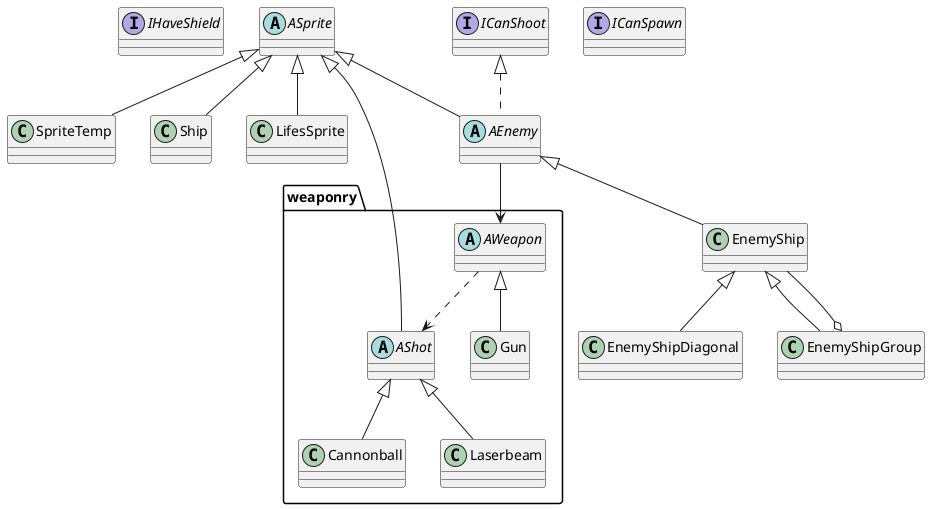 @startuml
interface IHaveShield {
}
class SpriteTemp {
}
class weaponry.Cannonball {
}
class weaponry.Laserbeam {
}
class weaponry.Gun {
}
class Ship {
}
abstract class weaponry.AShot {
}
abstract class ASprite {
}
class LifesSprite {
}
abstract class AEnemy {
}
interface ICanShoot {
}
abstract class weaponry.AWeapon {
}
class EnemyShip {
}
class EnemyShipDiagonal {
}
interface ICanSpawn {
}
class EnemyShipGroup {
}


ASprite <|-- SpriteTemp
weaponry.AShot <|-- weaponry.Cannonball
weaponry.AShot <|-- weaponry.Laserbeam
weaponry.AWeapon <|-- weaponry.Gun
ASprite <|-- Ship
ASprite <|-- weaponry.AShot
ASprite <|-- LifesSprite
ICanShoot <|.. AEnemy
ASprite <|-- AEnemy
AEnemy <|-- EnemyShip
AEnemy --> AWeapon
EnemyShip <|-- EnemyShipDiagonal
EnemyShip <|-- EnemyShipGroup
EnemyShipGroup o-- EnemyShip
AWeapon ..> AShot
@enduml